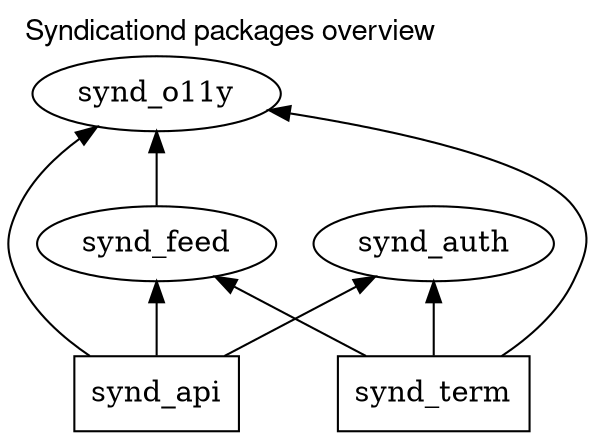 digraph {
    graph [
        layout=dot,
        rankdir=BT,
        label="Syndicationd packages overview",
        labelloc="top", // t(top) | b(bottom)
        labeljust="left", // l(left) | c(center) | r(right)
        fontname="Helvetica,Arial,sans-serif"
        compound=true; 
        newrank=true
    ];

    o11y [ label="synd_o11y" ]
    auth [ label="synd_auth" ]
    feed [ label="synd_feed" ]

    term [ label="synd_term", shape="box" ]
    api  [ label="synd_api", shape="box" ]

    feed -> o11y

    term -> o11y
    term -> auth
    term -> feed

    api  -> o11y
    api  -> auth
    api  -> feed
}
